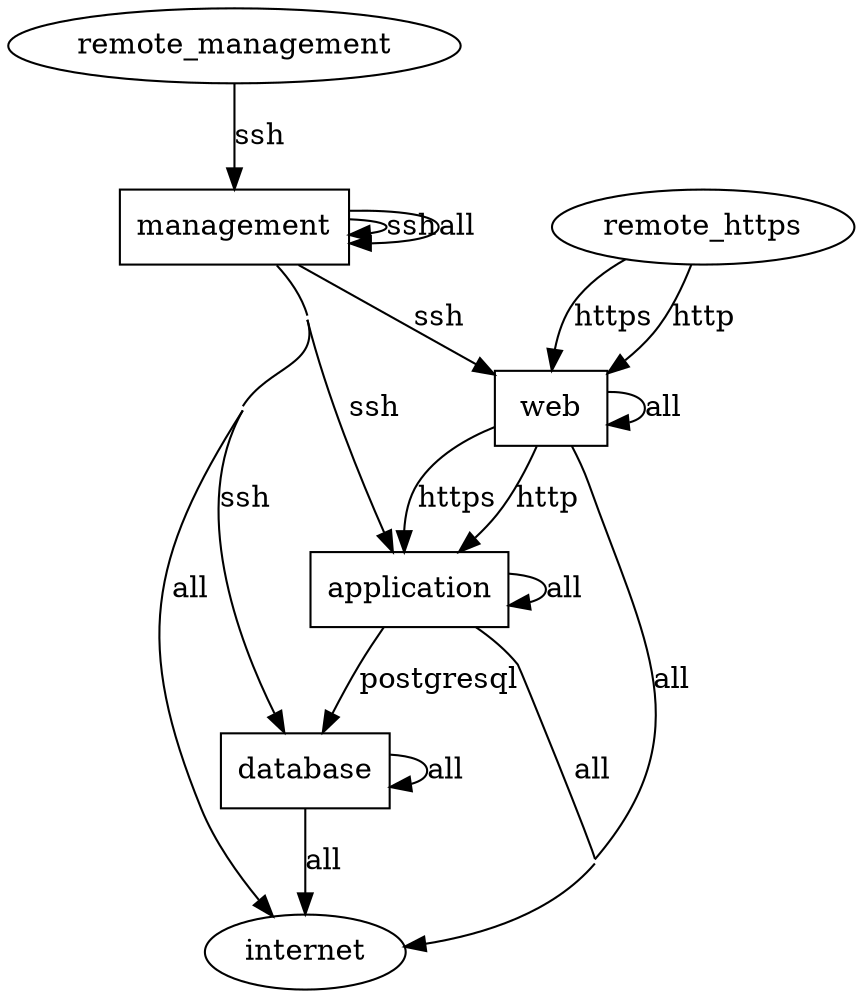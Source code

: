digraph {
    concentrate = true

    
    application[shape = box]
    database[shape = box]
    internet
    management[shape = box]
    remote_https
    remote_management
    web[shape = box]

    
    remote_https -> web[label = "https"]
    remote_https -> web[label = "http"]
    web -> application[label = "https"]
    web -> application[label = "http"]
    web -> internet[label = "all"]
    web -> web[label = "all"]
    application -> database[label = "postgresql"]
    application -> internet[label = "all"]
    application -> application[label = "all"]
    remote_management -> management[label = "ssh"]
    management -> web[label = "ssh"]
    management -> application[label = "ssh"]
    management -> management[label = "ssh"]
    management -> database[label = "ssh"]
    management -> internet[label = "all"]
    management -> management[label = "all"]
    database -> internet[label = "all"]
    database -> database[label = "all"]
}
